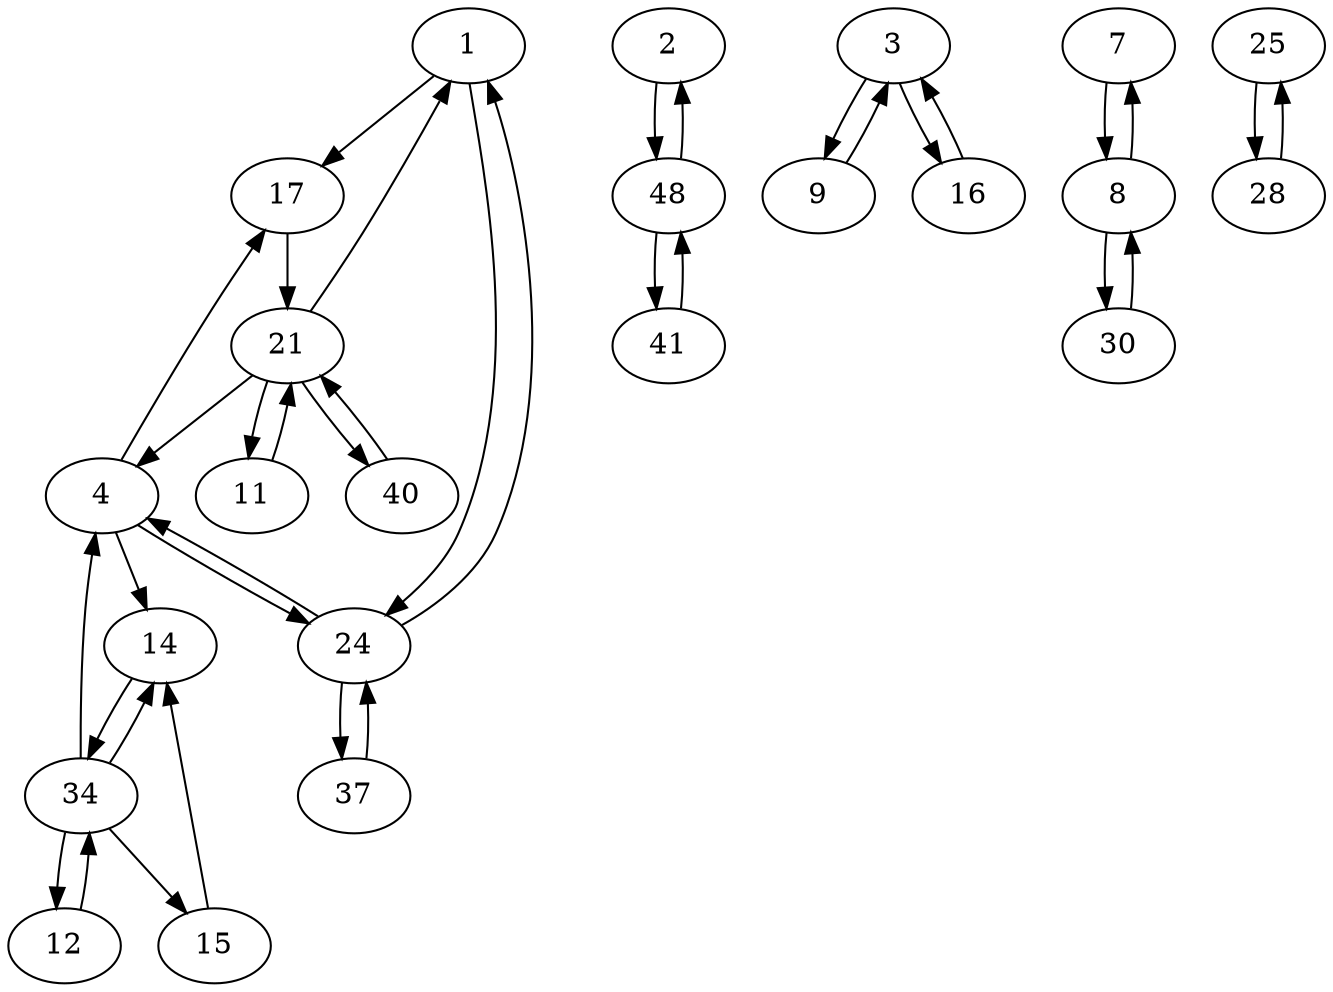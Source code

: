 digraph G {
  1 -> 17;
  1 -> 24;
  2 -> 48;
  3 -> 9;
  3 -> 16;
  4 -> 14;
  4 -> 17;
  4 -> 24;
  7 -> 8;
  8 -> 7;
  8 -> 30;
  9 -> 3;
  11 -> 21;
  12 -> 34;
  14 -> 34;
  15 -> 14;
  16 -> 3;
  17 -> 21;
  21 -> 1;
  21 -> 4;
  21 -> 11;
  21 -> 40;
  24 -> 1;
  24 -> 4;
  24 -> 37;
  25 -> 28;
  28 -> 25;
  30 -> 8;
  34 -> 4;
  34 -> 12;
  34 -> 14;
  34 -> 15;
  37 -> 24;
  40 -> 21;
  41 -> 48;
  48 -> 2;
  48 -> 41;
}